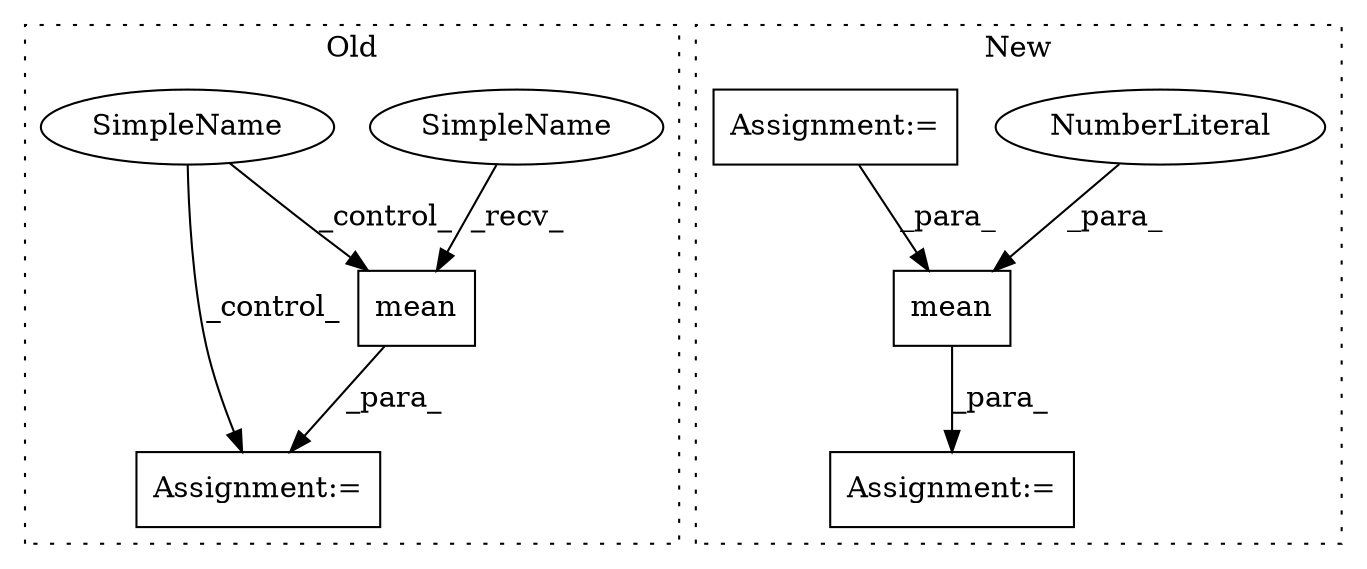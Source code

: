 digraph G {
subgraph cluster0 {
1 [label="SimpleName" a="42" s="1067" l="5" shape="ellipse"];
5 [label="mean" a="32" s="1073,1084" l="5,1" shape="box"];
6 [label="Assignment:=" a="7" s="1066" l="1" shape="box"];
8 [label="SimpleName" a="42" s="544" l="3" shape="ellipse"];
label = "Old";
style="dotted";
}
subgraph cluster1 {
2 [label="mean" a="32" s="910,936" l="5,1" shape="box"];
3 [label="Assignment:=" a="7" s="903" l="1" shape="box"];
4 [label="NumberLiteral" a="34" s="935" l="1" shape="ellipse"];
7 [label="Assignment:=" a="7" s="517" l="1" shape="box"];
label = "New";
style="dotted";
}
1 -> 5 [label="_recv_"];
2 -> 3 [label="_para_"];
4 -> 2 [label="_para_"];
5 -> 6 [label="_para_"];
7 -> 2 [label="_para_"];
8 -> 5 [label="_control_"];
8 -> 6 [label="_control_"];
}